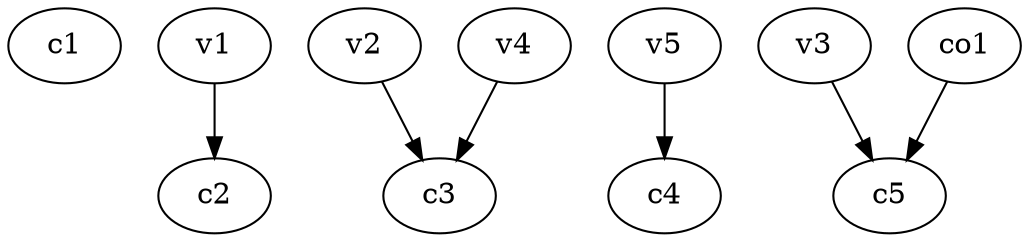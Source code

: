 strict digraph  {
c1;
c2;
c3;
c4;
c5;
v1;
v2;
v3;
v4;
v5;
co1;
v1 -> c2  [weight=1];
v2 -> c3  [weight=1];
v3 -> c5  [weight=1];
v4 -> c3  [weight=1];
v5 -> c4  [weight=1];
co1 -> c5  [weight=1];
}
